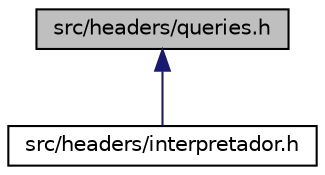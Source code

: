 digraph "src/headers/queries.h"
{
  edge [fontname="Helvetica",fontsize="10",labelfontname="Helvetica",labelfontsize="10"];
  node [fontname="Helvetica",fontsize="10",shape=record];
  Node1 [label="src/headers/queries.h",height=0.2,width=0.4,color="black", fillcolor="grey75", style="filled" fontcolor="black"];
  Node1 -> Node2 [dir="back",color="midnightblue",fontsize="10",style="solid",fontname="Helvetica"];
  Node2 [label="src/headers/interpretador.h",height=0.2,width=0.4,color="black", fillcolor="white", style="filled",URL="$interpretador_8h.html",tooltip="Protótipos das funções que trabalham com o Interpretador. "];
}
